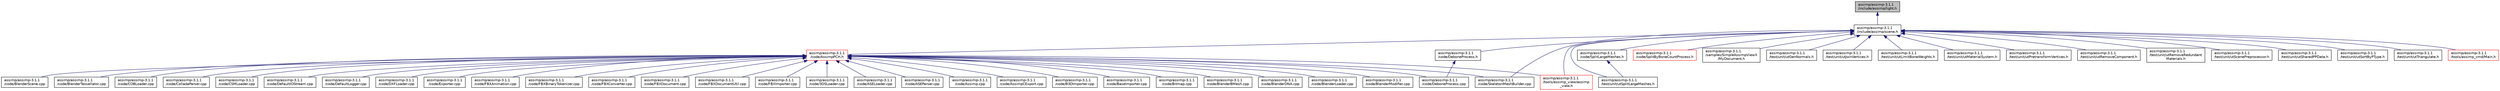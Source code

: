 digraph "assimp/assimp-3.1.1/include/assimp/light.h"
{
  edge [fontname="Helvetica",fontsize="10",labelfontname="Helvetica",labelfontsize="10"];
  node [fontname="Helvetica",fontsize="10",shape=record];
  Node1 [label="assimp/assimp-3.1.1\l/include/assimp/light.h",height=0.2,width=0.4,color="black", fillcolor="grey75", style="filled", fontcolor="black"];
  Node1 -> Node2 [dir="back",color="midnightblue",fontsize="10",style="solid",fontname="Helvetica"];
  Node2 [label="assimp/assimp-3.1.1\l/include/assimp/scene.h",height=0.2,width=0.4,color="black", fillcolor="white", style="filled",URL="$scene_8h_source.html"];
  Node2 -> Node3 [dir="back",color="midnightblue",fontsize="10",style="solid",fontname="Helvetica"];
  Node3 [label="assimp/assimp-3.1.1\l/code/AssimpPCH.h",height=0.2,width=0.4,color="red", fillcolor="white", style="filled",URL="$_assimp_p_c_h_8h.html"];
  Node3 -> Node4 [dir="back",color="midnightblue",fontsize="10",style="solid",fontname="Helvetica"];
  Node4 [label="assimp/assimp-3.1.1\l/code/3DSLoader.cpp",height=0.2,width=0.4,color="black", fillcolor="white", style="filled",URL="$3_d_s_loader_8cpp.html",tooltip="Implementation of the 3ds importer class. "];
  Node3 -> Node5 [dir="back",color="midnightblue",fontsize="10",style="solid",fontname="Helvetica"];
  Node5 [label="assimp/assimp-3.1.1\l/code/ASELoader.cpp",height=0.2,width=0.4,color="black", fillcolor="white", style="filled",URL="$_a_s_e_loader_8cpp.html",tooltip="Implementation of the ASE importer class. "];
  Node3 -> Node6 [dir="back",color="midnightblue",fontsize="10",style="solid",fontname="Helvetica"];
  Node6 [label="assimp/assimp-3.1.1\l/code/ASEParser.cpp",height=0.2,width=0.4,color="black", fillcolor="white", style="filled",URL="$_a_s_e_parser_8cpp.html",tooltip="Implementation of the ASE parser class. "];
  Node3 -> Node7 [dir="back",color="midnightblue",fontsize="10",style="solid",fontname="Helvetica"];
  Node7 [label="assimp/assimp-3.1.1\l/code/Assimp.cpp",height=0.2,width=0.4,color="black", fillcolor="white", style="filled",URL="$_assimp_8cpp.html",tooltip="Implementation of the Plain-C API. "];
  Node3 -> Node8 [dir="back",color="midnightblue",fontsize="10",style="solid",fontname="Helvetica"];
  Node8 [label="assimp/assimp-3.1.1\l/code/AssimpCExport.cpp",height=0.2,width=0.4,color="black", fillcolor="white", style="filled",URL="$_assimp_c_export_8cpp.html"];
  Node3 -> Node9 [dir="back",color="midnightblue",fontsize="10",style="solid",fontname="Helvetica"];
  Node9 [label="assimp/assimp-3.1.1\l/code/B3DImporter.cpp",height=0.2,width=0.4,color="black", fillcolor="white", style="filled",URL="$_b3_d_importer_8cpp.html",tooltip="Implementation of the b3d importer class. "];
  Node3 -> Node10 [dir="back",color="midnightblue",fontsize="10",style="solid",fontname="Helvetica"];
  Node10 [label="assimp/assimp-3.1.1\l/code/BaseImporter.cpp",height=0.2,width=0.4,color="black", fillcolor="white", style="filled",URL="$_base_importer_8cpp.html",tooltip="Implementation of BaseImporter. "];
  Node3 -> Node11 [dir="back",color="midnightblue",fontsize="10",style="solid",fontname="Helvetica"];
  Node11 [label="assimp/assimp-3.1.1\l/code/Bitmap.cpp",height=0.2,width=0.4,color="black", fillcolor="white", style="filled",URL="$_bitmap_8cpp.html",tooltip="Defines bitmap format helper for textures. "];
  Node3 -> Node12 [dir="back",color="midnightblue",fontsize="10",style="solid",fontname="Helvetica"];
  Node12 [label="assimp/assimp-3.1.1\l/code/BlenderBMesh.cpp",height=0.2,width=0.4,color="black", fillcolor="white", style="filled",URL="$_blender_b_mesh_8cpp.html",tooltip="Conversion of Blender&#39;s new BMesh stuff. "];
  Node3 -> Node13 [dir="back",color="midnightblue",fontsize="10",style="solid",fontname="Helvetica"];
  Node13 [label="assimp/assimp-3.1.1\l/code/BlenderDNA.cpp",height=0.2,width=0.4,color="black", fillcolor="white", style="filled",URL="$_blender_d_n_a_8cpp.html",tooltip="Implementation of the Blender DNA, that is its own serialized set of data structures. "];
  Node3 -> Node14 [dir="back",color="midnightblue",fontsize="10",style="solid",fontname="Helvetica"];
  Node14 [label="assimp/assimp-3.1.1\l/code/BlenderLoader.cpp",height=0.2,width=0.4,color="black", fillcolor="white", style="filled",URL="$_blender_loader_8cpp.html",tooltip="Implementation of the Blender3D importer class. "];
  Node3 -> Node15 [dir="back",color="midnightblue",fontsize="10",style="solid",fontname="Helvetica"];
  Node15 [label="assimp/assimp-3.1.1\l/code/BlenderModifier.cpp",height=0.2,width=0.4,color="black", fillcolor="white", style="filled",URL="$_blender_modifier_8cpp.html",tooltip="Implementation of some blender modifiers (i.e subdivision, mirror). "];
  Node3 -> Node16 [dir="back",color="midnightblue",fontsize="10",style="solid",fontname="Helvetica"];
  Node16 [label="assimp/assimp-3.1.1\l/code/BlenderScene.cpp",height=0.2,width=0.4,color="black", fillcolor="white", style="filled",URL="$_blender_scene_8cpp.html",tooltip="MACHINE GENERATED BY ./scripts/BlenderImporter/genblenddna.py. "];
  Node3 -> Node17 [dir="back",color="midnightblue",fontsize="10",style="solid",fontname="Helvetica"];
  Node17 [label="assimp/assimp-3.1.1\l/code/BlenderTessellator.cpp",height=0.2,width=0.4,color="black", fillcolor="white", style="filled",URL="$_blender_tessellator_8cpp.html",tooltip="A simple tessellation wrapper. "];
  Node3 -> Node18 [dir="back",color="midnightblue",fontsize="10",style="solid",fontname="Helvetica"];
  Node18 [label="assimp/assimp-3.1.1\l/code/COBLoader.cpp",height=0.2,width=0.4,color="black", fillcolor="white", style="filled",URL="$_c_o_b_loader_8cpp.html",tooltip="Implementation of the TrueSpace COB/SCN importer class. "];
  Node3 -> Node19 [dir="back",color="midnightblue",fontsize="10",style="solid",fontname="Helvetica"];
  Node19 [label="assimp/assimp-3.1.1\l/code/ColladaParser.cpp",height=0.2,width=0.4,color="black", fillcolor="white", style="filled",URL="$_collada_parser_8cpp.html",tooltip="Implementation of the Collada parser helper. "];
  Node3 -> Node20 [dir="back",color="midnightblue",fontsize="10",style="solid",fontname="Helvetica"];
  Node20 [label="assimp/assimp-3.1.1\l/code/CSMLoader.cpp",height=0.2,width=0.4,color="black", fillcolor="white", style="filled",URL="$_c_s_m_loader_8cpp.html"];
  Node3 -> Node21 [dir="back",color="midnightblue",fontsize="10",style="solid",fontname="Helvetica"];
  Node21 [label="assimp/assimp-3.1.1\l/code/DeboneProcess.cpp",height=0.2,width=0.4,color="black", fillcolor="white", style="filled",URL="$_debone_process_8cpp.html"];
  Node3 -> Node22 [dir="back",color="midnightblue",fontsize="10",style="solid",fontname="Helvetica"];
  Node22 [label="assimp/assimp-3.1.1\l/code/DefaultIOStream.cpp",height=0.2,width=0.4,color="black", fillcolor="white", style="filled",URL="$_default_i_o_stream_8cpp.html",tooltip="Default File I/O implementation for Importer. "];
  Node3 -> Node23 [dir="back",color="midnightblue",fontsize="10",style="solid",fontname="Helvetica"];
  Node23 [label="assimp/assimp-3.1.1\l/code/DefaultLogger.cpp",height=0.2,width=0.4,color="black", fillcolor="white", style="filled",URL="$_default_logger_8cpp.html",tooltip="Implementation of DefaultLogger (and Logger) "];
  Node3 -> Node24 [dir="back",color="midnightblue",fontsize="10",style="solid",fontname="Helvetica"];
  Node24 [label="assimp/assimp-3.1.1\l/code/DXFLoader.cpp",height=0.2,width=0.4,color="black", fillcolor="white", style="filled",URL="$_d_x_f_loader_8cpp.html",tooltip="Implementation of the DXF importer class. "];
  Node3 -> Node25 [dir="back",color="midnightblue",fontsize="10",style="solid",fontname="Helvetica"];
  Node25 [label="assimp/assimp-3.1.1\l/code/Exporter.cpp",height=0.2,width=0.4,color="black", fillcolor="white", style="filled",URL="$_exporter_8cpp.html"];
  Node3 -> Node26 [dir="back",color="midnightblue",fontsize="10",style="solid",fontname="Helvetica"];
  Node26 [label="assimp/assimp-3.1.1\l/code/FBXAnimation.cpp",height=0.2,width=0.4,color="black", fillcolor="white", style="filled",URL="$_f_b_x_animation_8cpp.html",tooltip="Assimp::FBX::AnimationCurve, Assimp::FBX::AnimationCurveNode, Assimp::FBX::AnimationLayer, Assimp::FBX::AnimationStack. "];
  Node3 -> Node27 [dir="back",color="midnightblue",fontsize="10",style="solid",fontname="Helvetica"];
  Node27 [label="assimp/assimp-3.1.1\l/code/FBXBinaryTokenizer.cpp",height=0.2,width=0.4,color="black", fillcolor="white", style="filled",URL="$_f_b_x_binary_tokenizer_8cpp.html",tooltip="Implementation of a fake lexer for binary fbx files - we emit tokens so the parser needs almost no sp..."];
  Node3 -> Node28 [dir="back",color="midnightblue",fontsize="10",style="solid",fontname="Helvetica"];
  Node28 [label="assimp/assimp-3.1.1\l/code/FBXConverter.cpp",height=0.2,width=0.4,color="black", fillcolor="white", style="filled",URL="$_f_b_x_converter_8cpp.html",tooltip="Implementation of the FBX DOM -> aiScene converter. "];
  Node3 -> Node29 [dir="back",color="midnightblue",fontsize="10",style="solid",fontname="Helvetica"];
  Node29 [label="assimp/assimp-3.1.1\l/code/FBXDocument.cpp",height=0.2,width=0.4,color="black", fillcolor="white", style="filled",URL="$_f_b_x_document_8cpp.html",tooltip="Implementation of the FBX DOM classes. "];
  Node3 -> Node30 [dir="back",color="midnightblue",fontsize="10",style="solid",fontname="Helvetica"];
  Node30 [label="assimp/assimp-3.1.1\l/code/FBXDocumentUtil.cpp",height=0.2,width=0.4,color="black", fillcolor="white", style="filled",URL="$_f_b_x_document_util_8cpp.html",tooltip="Implementation of the FBX DOM utility functions declared in FBXDocumentUtil.h. "];
  Node3 -> Node31 [dir="back",color="midnightblue",fontsize="10",style="solid",fontname="Helvetica"];
  Node31 [label="assimp/assimp-3.1.1\l/code/FBXImporter.cpp",height=0.2,width=0.4,color="black", fillcolor="white", style="filled",URL="$_f_b_x_importer_8cpp.html",tooltip="Implementation of the FBX importer. "];
  Node3 -> Node32 [dir="back",color="midnightblue",fontsize="10",style="solid",fontname="Helvetica"];
  Node32 [label="assimp/assimp-3.1.1\l/code/SkeletonMeshBuilder.cpp",height=0.2,width=0.4,color="black", fillcolor="white", style="filled",URL="$_skeleton_mesh_builder_8cpp.html",tooltip="Implementation of a little class to construct a dummy mesh for a skeleton. "];
  Node3 -> Node33 [dir="back",color="midnightblue",fontsize="10",style="solid",fontname="Helvetica"];
  Node33 [label="assimp/assimp-3.1.1\l/tools/assimp_view/assimp\l_view.h",height=0.2,width=0.4,color="red", fillcolor="white", style="filled",URL="$assimp__view_8h_source.html"];
  Node2 -> Node34 [dir="back",color="midnightblue",fontsize="10",style="solid",fontname="Helvetica"];
  Node34 [label="assimp/assimp-3.1.1\l/code/DeboneProcess.h",height=0.2,width=0.4,color="black", fillcolor="white", style="filled",URL="$_debone_process_8h_source.html"];
  Node34 -> Node21 [dir="back",color="midnightblue",fontsize="10",style="solid",fontname="Helvetica"];
  Node2 -> Node35 [dir="back",color="midnightblue",fontsize="10",style="solid",fontname="Helvetica"];
  Node35 [label="assimp/assimp-3.1.1\l/code/SplitLargeMeshes.h",height=0.2,width=0.4,color="black", fillcolor="white", style="filled",URL="$_split_large_meshes_8h_source.html"];
  Node35 -> Node36 [dir="back",color="midnightblue",fontsize="10",style="solid",fontname="Helvetica"];
  Node36 [label="assimp/assimp-3.1.1\l/test/unit/utSplitLargeMeshes.h",height=0.2,width=0.4,color="black", fillcolor="white", style="filled",URL="$ut_split_large_meshes_8h_source.html"];
  Node2 -> Node37 [dir="back",color="midnightblue",fontsize="10",style="solid",fontname="Helvetica"];
  Node37 [label="assimp/assimp-3.1.1\l/code/SplitByBoneCountProcess.h",height=0.2,width=0.4,color="red", fillcolor="white", style="filled",URL="$_split_by_bone_count_process_8h.html"];
  Node2 -> Node32 [dir="back",color="midnightblue",fontsize="10",style="solid",fontname="Helvetica"];
  Node2 -> Node38 [dir="back",color="midnightblue",fontsize="10",style="solid",fontname="Helvetica"];
  Node38 [label="assimp/assimp-3.1.1\l/samples/SimpleAssimpViewX\l/MyDocument.h",height=0.2,width=0.4,color="black", fillcolor="white", style="filled",URL="$_my_document_8h_source.html"];
  Node2 -> Node39 [dir="back",color="midnightblue",fontsize="10",style="solid",fontname="Helvetica"];
  Node39 [label="assimp/assimp-3.1.1\l/test/unit/utGenNormals.h",height=0.2,width=0.4,color="black", fillcolor="white", style="filled",URL="$ut_gen_normals_8h_source.html"];
  Node2 -> Node40 [dir="back",color="midnightblue",fontsize="10",style="solid",fontname="Helvetica"];
  Node40 [label="assimp/assimp-3.1.1\l/test/unit/utJoinVertices.h",height=0.2,width=0.4,color="black", fillcolor="white", style="filled",URL="$ut_join_vertices_8h_source.html"];
  Node2 -> Node41 [dir="back",color="midnightblue",fontsize="10",style="solid",fontname="Helvetica"];
  Node41 [label="assimp/assimp-3.1.1\l/test/unit/utLimitBoneWeights.h",height=0.2,width=0.4,color="black", fillcolor="white", style="filled",URL="$ut_limit_bone_weights_8h_source.html"];
  Node2 -> Node42 [dir="back",color="midnightblue",fontsize="10",style="solid",fontname="Helvetica"];
  Node42 [label="assimp/assimp-3.1.1\l/test/unit/utMaterialSystem.h",height=0.2,width=0.4,color="black", fillcolor="white", style="filled",URL="$ut_material_system_8h_source.html"];
  Node2 -> Node43 [dir="back",color="midnightblue",fontsize="10",style="solid",fontname="Helvetica"];
  Node43 [label="assimp/assimp-3.1.1\l/test/unit/utPretransformVertices.h",height=0.2,width=0.4,color="black", fillcolor="white", style="filled",URL="$ut_pretransform_vertices_8h_source.html"];
  Node2 -> Node44 [dir="back",color="midnightblue",fontsize="10",style="solid",fontname="Helvetica"];
  Node44 [label="assimp/assimp-3.1.1\l/test/unit/utRemoveComponent.h",height=0.2,width=0.4,color="black", fillcolor="white", style="filled",URL="$ut_remove_component_8h_source.html"];
  Node2 -> Node45 [dir="back",color="midnightblue",fontsize="10",style="solid",fontname="Helvetica"];
  Node45 [label="assimp/assimp-3.1.1\l/test/unit/utRemoveRedundant\lMaterials.h",height=0.2,width=0.4,color="black", fillcolor="white", style="filled",URL="$ut_remove_redundant_materials_8h_source.html"];
  Node2 -> Node46 [dir="back",color="midnightblue",fontsize="10",style="solid",fontname="Helvetica"];
  Node46 [label="assimp/assimp-3.1.1\l/test/unit/utScenePreprocessor.h",height=0.2,width=0.4,color="black", fillcolor="white", style="filled",URL="$ut_scene_preprocessor_8h_source.html"];
  Node2 -> Node47 [dir="back",color="midnightblue",fontsize="10",style="solid",fontname="Helvetica"];
  Node47 [label="assimp/assimp-3.1.1\l/test/unit/utSharedPPData.h",height=0.2,width=0.4,color="black", fillcolor="white", style="filled",URL="$ut_shared_p_p_data_8h_source.html"];
  Node2 -> Node48 [dir="back",color="midnightblue",fontsize="10",style="solid",fontname="Helvetica"];
  Node48 [label="assimp/assimp-3.1.1\l/test/unit/utSortByPType.h",height=0.2,width=0.4,color="black", fillcolor="white", style="filled",URL="$ut_sort_by_p_type_8h_source.html"];
  Node2 -> Node36 [dir="back",color="midnightblue",fontsize="10",style="solid",fontname="Helvetica"];
  Node2 -> Node49 [dir="back",color="midnightblue",fontsize="10",style="solid",fontname="Helvetica"];
  Node49 [label="assimp/assimp-3.1.1\l/test/unit/utTriangulate.h",height=0.2,width=0.4,color="black", fillcolor="white", style="filled",URL="$ut_triangulate_8h_source.html"];
  Node2 -> Node50 [dir="back",color="midnightblue",fontsize="10",style="solid",fontname="Helvetica"];
  Node50 [label="assimp/assimp-3.1.1\l/tools/assimp_cmd/Main.h",height=0.2,width=0.4,color="red", fillcolor="white", style="filled",URL="$assimp_2assimp-3_81_81_2tools_2assimp__cmd_2_main_8h_source.html"];
  Node2 -> Node33 [dir="back",color="midnightblue",fontsize="10",style="solid",fontname="Helvetica"];
}
